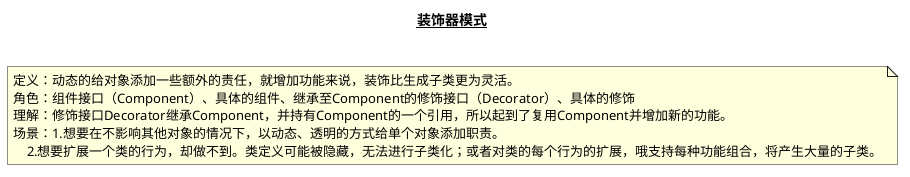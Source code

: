 @startuml
title __**装饰器模式**__\n

note as N1
定义：动态的给对象添加一些额外的责任，就增加功能来说，装饰比生成子类更为灵活。
角色：组件接口（Component）、具体的组件、继承至Component的修饰接口（Decorator）、具体的修饰
理解：修饰接口Decorator继承Component，并持有Component的一个引用，所以起到了复用Component并增加新的功能。
场景：1.想要在不影响其他对象的情况下，以动态、透明的方式给单个对象添加职责。
    2.想要扩展一个类的行为，却做不到。类定义可能被隐藏，无法进行子类化；或者对类的每个行为的扩展，哦支持每种功能组合，将产生大量的子类。
end note

newpage
Component <|-- ConcreteComponent
Component <|-- Decorator
Decorator o-up-> Component
Decorator <|-- ConcreteDecoratorA
Decorator <|-- ConcreteDecoratorB


note as cn
定义一个对象接口，
可以给这些对象动态地添加职责。
end note
Component -r-> cn

note as ccn
定义了一个具体的对象，
也可以给这个对象添加一些职责。
end note
ConcreteComponent .up. ccn

note as dn
装饰抽象类，继承了Component类的功能，
但对与Component来说，是无需知道Decorator存在的
end note
Decorator .r. dn

note as cdn
装饰抽象类，继承了Component类的功能，
但对与Component来说，是无需知道Decorator存在的
end note
ConcreteDecoratorA .. cdn
ConcreteDecoratorB .. cdn


@enduml